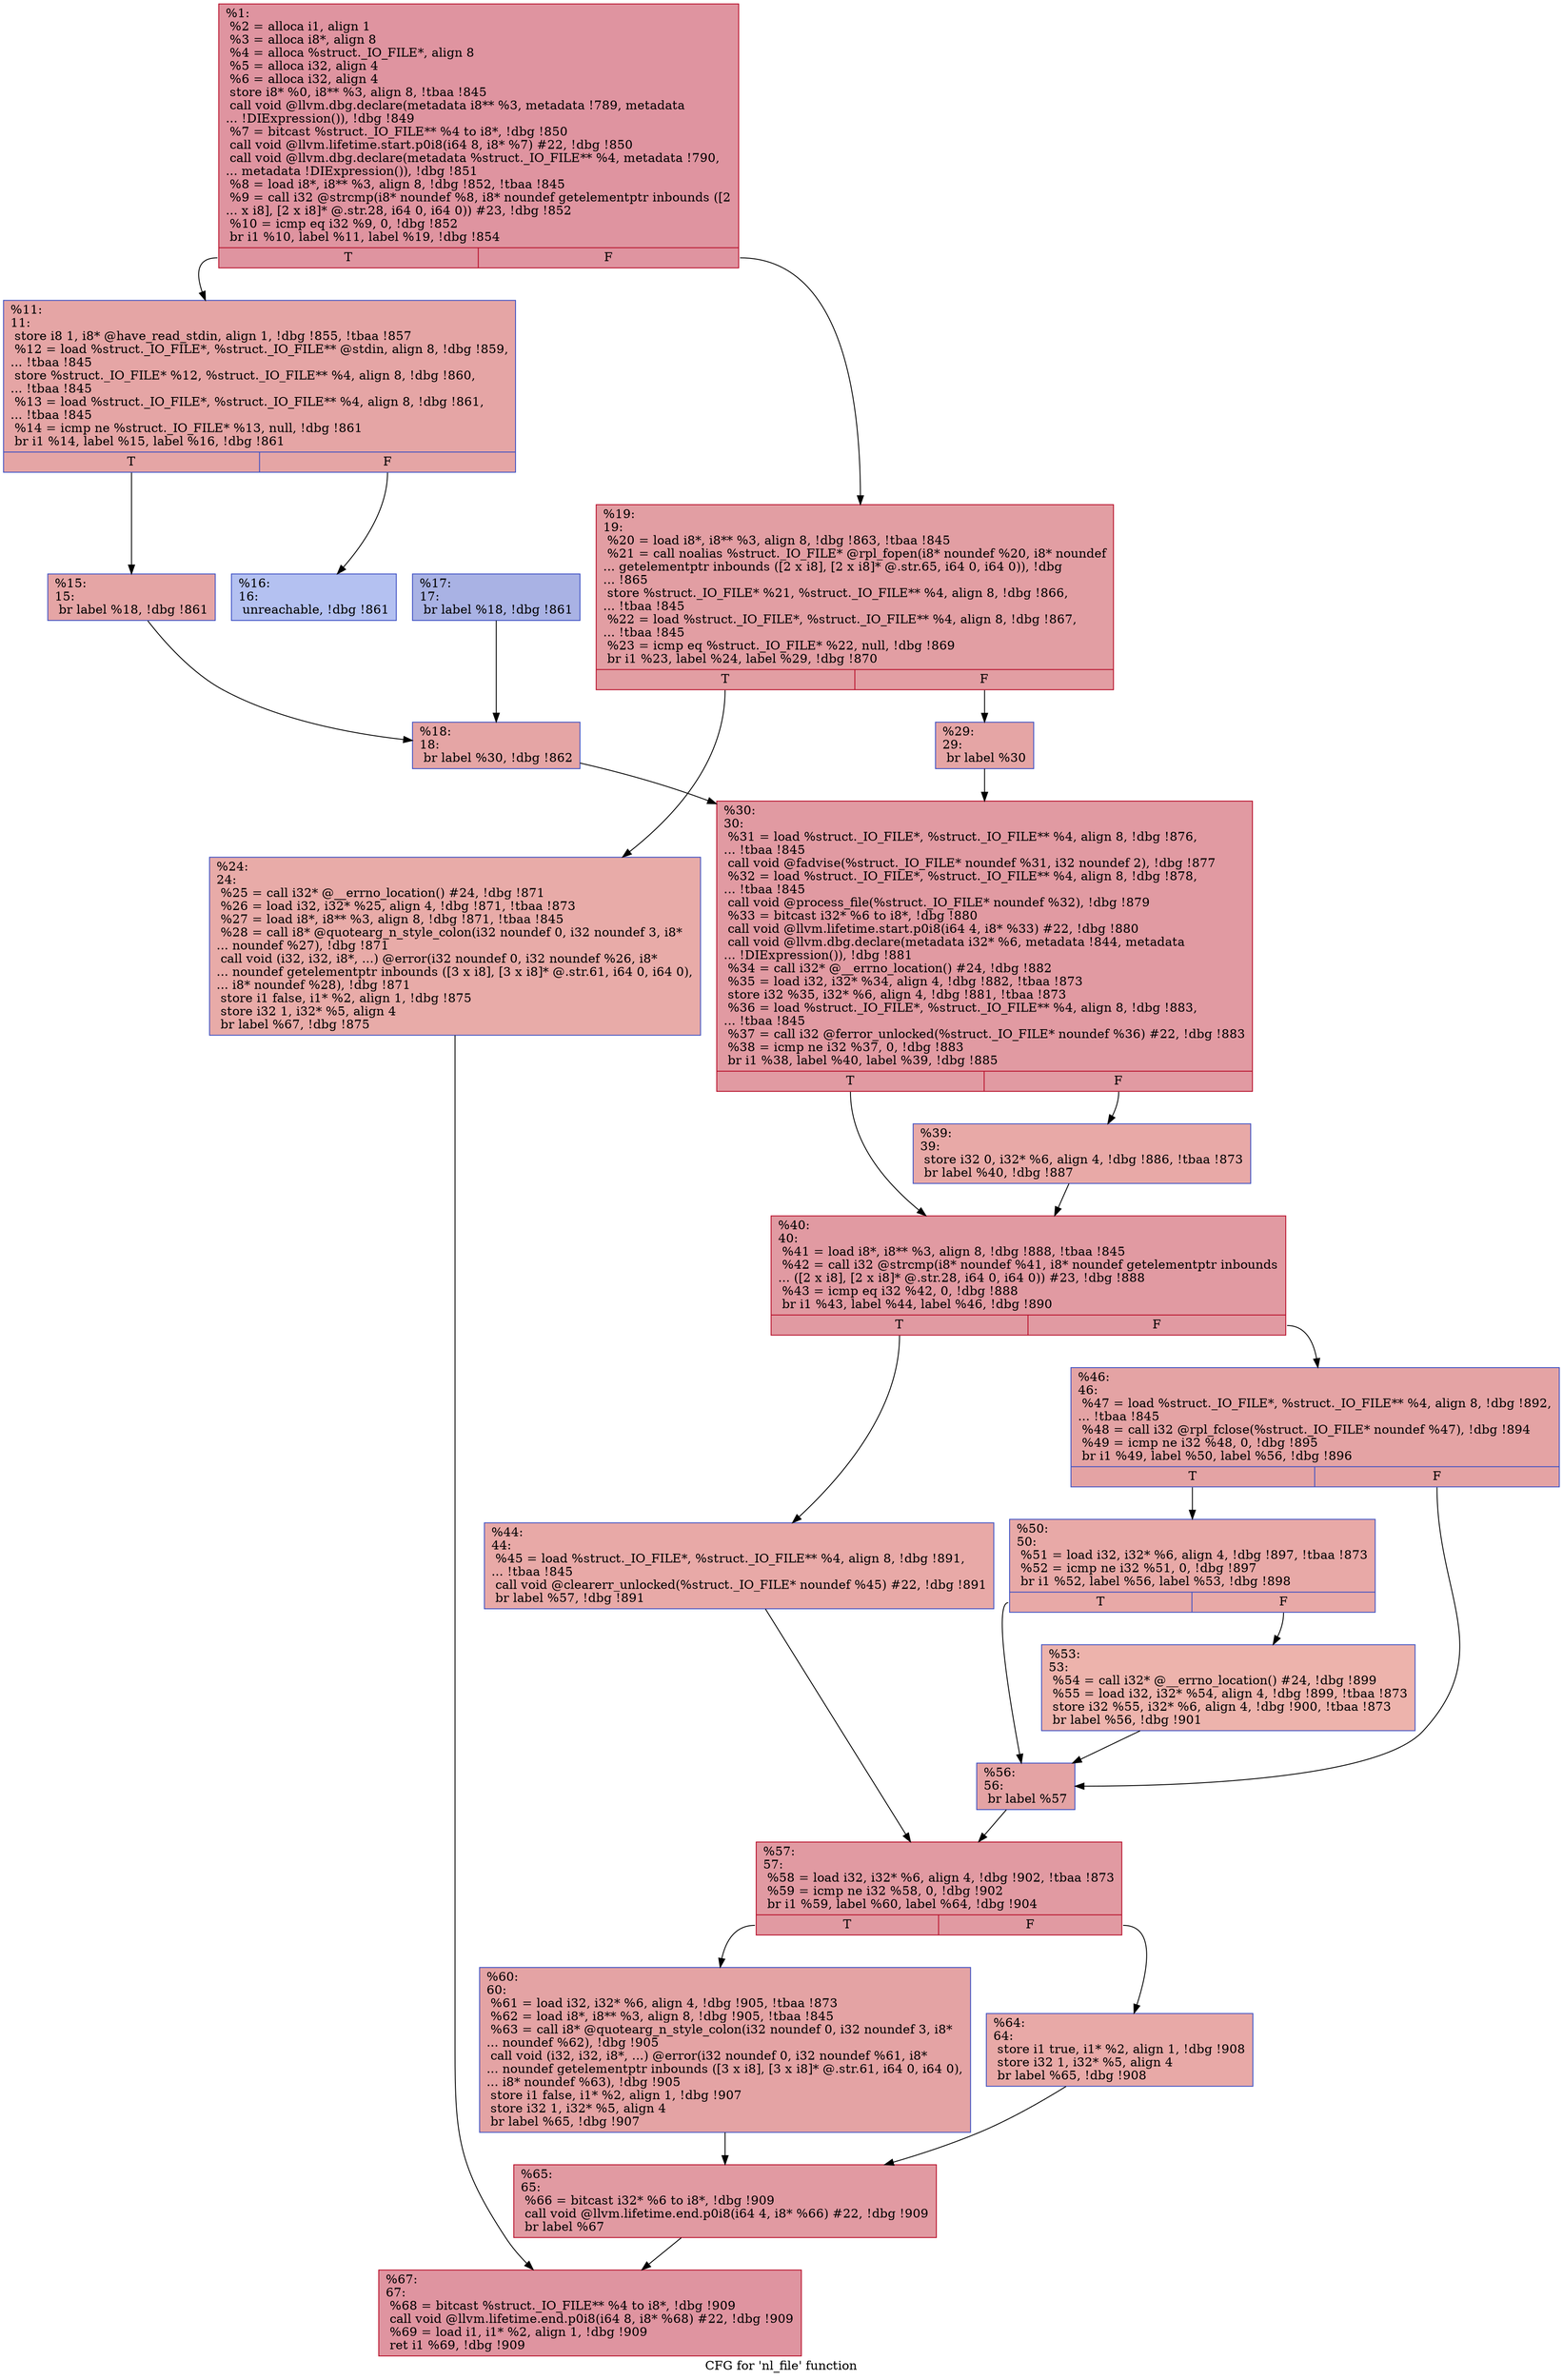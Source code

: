 digraph "CFG for 'nl_file' function" {
	label="CFG for 'nl_file' function";

	Node0x1760160 [shape=record,color="#b70d28ff", style=filled, fillcolor="#b70d2870",label="{%1:\l  %2 = alloca i1, align 1\l  %3 = alloca i8*, align 8\l  %4 = alloca %struct._IO_FILE*, align 8\l  %5 = alloca i32, align 4\l  %6 = alloca i32, align 4\l  store i8* %0, i8** %3, align 8, !tbaa !845\l  call void @llvm.dbg.declare(metadata i8** %3, metadata !789, metadata\l... !DIExpression()), !dbg !849\l  %7 = bitcast %struct._IO_FILE** %4 to i8*, !dbg !850\l  call void @llvm.lifetime.start.p0i8(i64 8, i8* %7) #22, !dbg !850\l  call void @llvm.dbg.declare(metadata %struct._IO_FILE** %4, metadata !790,\l... metadata !DIExpression()), !dbg !851\l  %8 = load i8*, i8** %3, align 8, !dbg !852, !tbaa !845\l  %9 = call i32 @strcmp(i8* noundef %8, i8* noundef getelementptr inbounds ([2\l... x i8], [2 x i8]* @.str.28, i64 0, i64 0)) #23, !dbg !852\l  %10 = icmp eq i32 %9, 0, !dbg !852\l  br i1 %10, label %11, label %19, !dbg !854\l|{<s0>T|<s1>F}}"];
	Node0x1760160:s0 -> Node0x17602b0;
	Node0x1760160:s1 -> Node0x1760440;
	Node0x17602b0 [shape=record,color="#3d50c3ff", style=filled, fillcolor="#c5333470",label="{%11:\l11:                                               \l  store i8 1, i8* @have_read_stdin, align 1, !dbg !855, !tbaa !857\l  %12 = load %struct._IO_FILE*, %struct._IO_FILE** @stdin, align 8, !dbg !859,\l... !tbaa !845\l  store %struct._IO_FILE* %12, %struct._IO_FILE** %4, align 8, !dbg !860,\l... !tbaa !845\l  %13 = load %struct._IO_FILE*, %struct._IO_FILE** %4, align 8, !dbg !861,\l... !tbaa !845\l  %14 = icmp ne %struct._IO_FILE* %13, null, !dbg !861\l  br i1 %14, label %15, label %16, !dbg !861\l|{<s0>T|<s1>F}}"];
	Node0x17602b0:s0 -> Node0x1760300;
	Node0x17602b0:s1 -> Node0x1760350;
	Node0x1760300 [shape=record,color="#3d50c3ff", style=filled, fillcolor="#c5333470",label="{%15:\l15:                                               \l  br label %18, !dbg !861\l}"];
	Node0x1760300 -> Node0x17603f0;
	Node0x1760350 [shape=record,color="#3d50c3ff", style=filled, fillcolor="#5572df70",label="{%16:\l16:                                               \l  unreachable, !dbg !861\l}"];
	Node0x17603a0 [shape=record,color="#3d50c3ff", style=filled, fillcolor="#3d50c370",label="{%17:\l17:                                               \l  br label %18, !dbg !861\l}"];
	Node0x17603a0 -> Node0x17603f0;
	Node0x17603f0 [shape=record,color="#3d50c3ff", style=filled, fillcolor="#c5333470",label="{%18:\l18:                                               \l  br label %30, !dbg !862\l}"];
	Node0x17603f0 -> Node0x1760530;
	Node0x1760440 [shape=record,color="#b70d28ff", style=filled, fillcolor="#be242e70",label="{%19:\l19:                                               \l  %20 = load i8*, i8** %3, align 8, !dbg !863, !tbaa !845\l  %21 = call noalias %struct._IO_FILE* @rpl_fopen(i8* noundef %20, i8* noundef\l... getelementptr inbounds ([2 x i8], [2 x i8]* @.str.65, i64 0, i64 0)), !dbg\l... !865\l  store %struct._IO_FILE* %21, %struct._IO_FILE** %4, align 8, !dbg !866,\l... !tbaa !845\l  %22 = load %struct._IO_FILE*, %struct._IO_FILE** %4, align 8, !dbg !867,\l... !tbaa !845\l  %23 = icmp eq %struct._IO_FILE* %22, null, !dbg !869\l  br i1 %23, label %24, label %29, !dbg !870\l|{<s0>T|<s1>F}}"];
	Node0x1760440:s0 -> Node0x1760490;
	Node0x1760440:s1 -> Node0x17604e0;
	Node0x1760490 [shape=record,color="#3d50c3ff", style=filled, fillcolor="#cc403a70",label="{%24:\l24:                                               \l  %25 = call i32* @__errno_location() #24, !dbg !871\l  %26 = load i32, i32* %25, align 4, !dbg !871, !tbaa !873\l  %27 = load i8*, i8** %3, align 8, !dbg !871, !tbaa !845\l  %28 = call i8* @quotearg_n_style_colon(i32 noundef 0, i32 noundef 3, i8*\l... noundef %27), !dbg !871\l  call void (i32, i32, i8*, ...) @error(i32 noundef 0, i32 noundef %26, i8*\l... noundef getelementptr inbounds ([3 x i8], [3 x i8]* @.str.61, i64 0, i64 0),\l... i8* noundef %28), !dbg !871\l  store i1 false, i1* %2, align 1, !dbg !875\l  store i32 1, i32* %5, align 4\l  br label %67, !dbg !875\l}"];
	Node0x1760490 -> Node0x17608f0;
	Node0x17604e0 [shape=record,color="#3d50c3ff", style=filled, fillcolor="#c5333470",label="{%29:\l29:                                               \l  br label %30\l}"];
	Node0x17604e0 -> Node0x1760530;
	Node0x1760530 [shape=record,color="#b70d28ff", style=filled, fillcolor="#bb1b2c70",label="{%30:\l30:                                               \l  %31 = load %struct._IO_FILE*, %struct._IO_FILE** %4, align 8, !dbg !876,\l... !tbaa !845\l  call void @fadvise(%struct._IO_FILE* noundef %31, i32 noundef 2), !dbg !877\l  %32 = load %struct._IO_FILE*, %struct._IO_FILE** %4, align 8, !dbg !878,\l... !tbaa !845\l  call void @process_file(%struct._IO_FILE* noundef %32), !dbg !879\l  %33 = bitcast i32* %6 to i8*, !dbg !880\l  call void @llvm.lifetime.start.p0i8(i64 4, i8* %33) #22, !dbg !880\l  call void @llvm.dbg.declare(metadata i32* %6, metadata !844, metadata\l... !DIExpression()), !dbg !881\l  %34 = call i32* @__errno_location() #24, !dbg !882\l  %35 = load i32, i32* %34, align 4, !dbg !882, !tbaa !873\l  store i32 %35, i32* %6, align 4, !dbg !881, !tbaa !873\l  %36 = load %struct._IO_FILE*, %struct._IO_FILE** %4, align 8, !dbg !883,\l... !tbaa !845\l  %37 = call i32 @ferror_unlocked(%struct._IO_FILE* noundef %36) #22, !dbg !883\l  %38 = icmp ne i32 %37, 0, !dbg !883\l  br i1 %38, label %40, label %39, !dbg !885\l|{<s0>T|<s1>F}}"];
	Node0x1760530:s0 -> Node0x17605d0;
	Node0x1760530:s1 -> Node0x1760580;
	Node0x1760580 [shape=record,color="#3d50c3ff", style=filled, fillcolor="#ca3b3770",label="{%39:\l39:                                               \l  store i32 0, i32* %6, align 4, !dbg !886, !tbaa !873\l  br label %40, !dbg !887\l}"];
	Node0x1760580 -> Node0x17605d0;
	Node0x17605d0 [shape=record,color="#b70d28ff", style=filled, fillcolor="#bb1b2c70",label="{%40:\l40:                                               \l  %41 = load i8*, i8** %3, align 8, !dbg !888, !tbaa !845\l  %42 = call i32 @strcmp(i8* noundef %41, i8* noundef getelementptr inbounds\l... ([2 x i8], [2 x i8]* @.str.28, i64 0, i64 0)) #23, !dbg !888\l  %43 = icmp eq i32 %42, 0, !dbg !888\l  br i1 %43, label %44, label %46, !dbg !890\l|{<s0>T|<s1>F}}"];
	Node0x17605d0:s0 -> Node0x1760620;
	Node0x17605d0:s1 -> Node0x1760670;
	Node0x1760620 [shape=record,color="#3d50c3ff", style=filled, fillcolor="#ca3b3770",label="{%44:\l44:                                               \l  %45 = load %struct._IO_FILE*, %struct._IO_FILE** %4, align 8, !dbg !891,\l... !tbaa !845\l  call void @clearerr_unlocked(%struct._IO_FILE* noundef %45) #22, !dbg !891\l  br label %57, !dbg !891\l}"];
	Node0x1760620 -> Node0x17607b0;
	Node0x1760670 [shape=record,color="#3d50c3ff", style=filled, fillcolor="#c32e3170",label="{%46:\l46:                                               \l  %47 = load %struct._IO_FILE*, %struct._IO_FILE** %4, align 8, !dbg !892,\l... !tbaa !845\l  %48 = call i32 @rpl_fclose(%struct._IO_FILE* noundef %47), !dbg !894\l  %49 = icmp ne i32 %48, 0, !dbg !895\l  br i1 %49, label %50, label %56, !dbg !896\l|{<s0>T|<s1>F}}"];
	Node0x1760670:s0 -> Node0x17606c0;
	Node0x1760670:s1 -> Node0x1760760;
	Node0x17606c0 [shape=record,color="#3d50c3ff", style=filled, fillcolor="#ca3b3770",label="{%50:\l50:                                               \l  %51 = load i32, i32* %6, align 4, !dbg !897, !tbaa !873\l  %52 = icmp ne i32 %51, 0, !dbg !897\l  br i1 %52, label %56, label %53, !dbg !898\l|{<s0>T|<s1>F}}"];
	Node0x17606c0:s0 -> Node0x1760760;
	Node0x17606c0:s1 -> Node0x1760710;
	Node0x1760710 [shape=record,color="#3d50c3ff", style=filled, fillcolor="#d6524470",label="{%53:\l53:                                               \l  %54 = call i32* @__errno_location() #24, !dbg !899\l  %55 = load i32, i32* %54, align 4, !dbg !899, !tbaa !873\l  store i32 %55, i32* %6, align 4, !dbg !900, !tbaa !873\l  br label %56, !dbg !901\l}"];
	Node0x1760710 -> Node0x1760760;
	Node0x1760760 [shape=record,color="#3d50c3ff", style=filled, fillcolor="#c32e3170",label="{%56:\l56:                                               \l  br label %57\l}"];
	Node0x1760760 -> Node0x17607b0;
	Node0x17607b0 [shape=record,color="#b70d28ff", style=filled, fillcolor="#bb1b2c70",label="{%57:\l57:                                               \l  %58 = load i32, i32* %6, align 4, !dbg !902, !tbaa !873\l  %59 = icmp ne i32 %58, 0, !dbg !902\l  br i1 %59, label %60, label %64, !dbg !904\l|{<s0>T|<s1>F}}"];
	Node0x17607b0:s0 -> Node0x1760800;
	Node0x17607b0:s1 -> Node0x1760850;
	Node0x1760800 [shape=record,color="#3d50c3ff", style=filled, fillcolor="#c32e3170",label="{%60:\l60:                                               \l  %61 = load i32, i32* %6, align 4, !dbg !905, !tbaa !873\l  %62 = load i8*, i8** %3, align 8, !dbg !905, !tbaa !845\l  %63 = call i8* @quotearg_n_style_colon(i32 noundef 0, i32 noundef 3, i8*\l... noundef %62), !dbg !905\l  call void (i32, i32, i8*, ...) @error(i32 noundef 0, i32 noundef %61, i8*\l... noundef getelementptr inbounds ([3 x i8], [3 x i8]* @.str.61, i64 0, i64 0),\l... i8* noundef %63), !dbg !905\l  store i1 false, i1* %2, align 1, !dbg !907\l  store i32 1, i32* %5, align 4\l  br label %65, !dbg !907\l}"];
	Node0x1760800 -> Node0x17608a0;
	Node0x1760850 [shape=record,color="#3d50c3ff", style=filled, fillcolor="#ca3b3770",label="{%64:\l64:                                               \l  store i1 true, i1* %2, align 1, !dbg !908\l  store i32 1, i32* %5, align 4\l  br label %65, !dbg !908\l}"];
	Node0x1760850 -> Node0x17608a0;
	Node0x17608a0 [shape=record,color="#b70d28ff", style=filled, fillcolor="#bb1b2c70",label="{%65:\l65:                                               \l  %66 = bitcast i32* %6 to i8*, !dbg !909\l  call void @llvm.lifetime.end.p0i8(i64 4, i8* %66) #22, !dbg !909\l  br label %67\l}"];
	Node0x17608a0 -> Node0x17608f0;
	Node0x17608f0 [shape=record,color="#b70d28ff", style=filled, fillcolor="#b70d2870",label="{%67:\l67:                                               \l  %68 = bitcast %struct._IO_FILE** %4 to i8*, !dbg !909\l  call void @llvm.lifetime.end.p0i8(i64 8, i8* %68) #22, !dbg !909\l  %69 = load i1, i1* %2, align 1, !dbg !909\l  ret i1 %69, !dbg !909\l}"];
}
